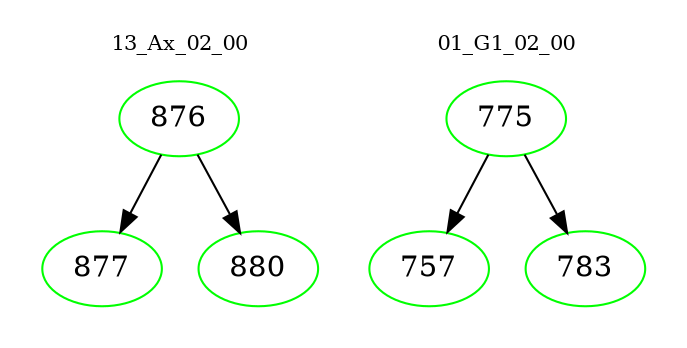 digraph{
subgraph cluster_0 {
color = white
label = "13_Ax_02_00";
fontsize=10;
T0_876 [label="876", color="green"]
T0_876 -> T0_877 [color="black"]
T0_877 [label="877", color="green"]
T0_876 -> T0_880 [color="black"]
T0_880 [label="880", color="green"]
}
subgraph cluster_1 {
color = white
label = "01_G1_02_00";
fontsize=10;
T1_775 [label="775", color="green"]
T1_775 -> T1_757 [color="black"]
T1_757 [label="757", color="green"]
T1_775 -> T1_783 [color="black"]
T1_783 [label="783", color="green"]
}
}
